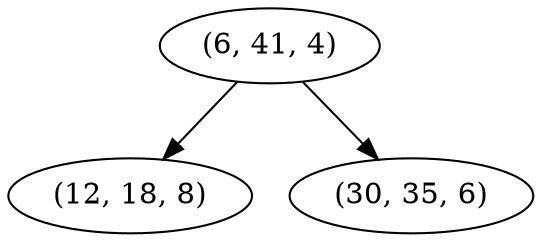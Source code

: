 digraph tree {
    "(6, 41, 4)";
    "(12, 18, 8)";
    "(30, 35, 6)";
    "(6, 41, 4)" -> "(12, 18, 8)";
    "(6, 41, 4)" -> "(30, 35, 6)";
}
